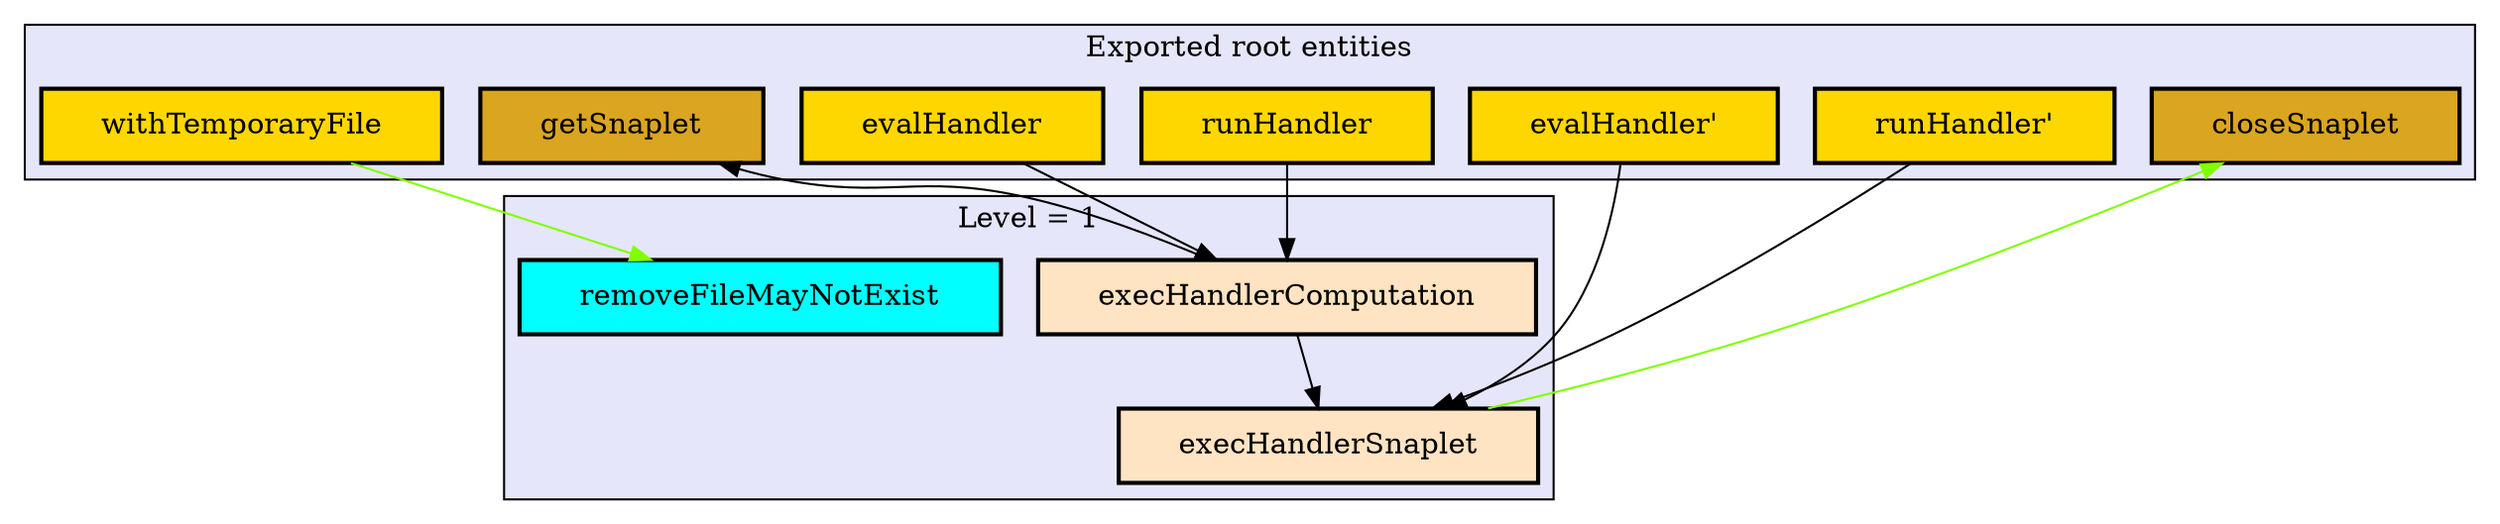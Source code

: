 digraph "Levels within Snap.Snaplet.Test" {
    node [margin="0.4,0.1"
         ,style=filled];
    subgraph cluster_0 {
        graph [label="Exported root entities"
              ,style=filled
              ,fillcolor=lavender];
        1 [label=closeSnaplet
          ,shape=box
          ,fillcolor=goldenrod
          ,style="filled,bold"];
        2 [label=evalHandler
          ,shape=box
          ,fillcolor=gold
          ,style="filled,bold"];
        3 [label="evalHandler'"
          ,shape=box
          ,fillcolor=gold
          ,style="filled,bold"];
        6 [label=getSnaplet
          ,shape=box
          ,fillcolor=goldenrod
          ,style="filled,bold"];
        8 [label=runHandler
          ,shape=box
          ,fillcolor=gold
          ,style="filled,bold"];
        9 [label="runHandler'"
          ,shape=box
          ,fillcolor=gold
          ,style="filled,bold"];
        10 [label=withTemporaryFile
           ,shape=box
           ,fillcolor=gold
           ,style="filled,bold"];
    }
    subgraph cluster_1 {
        graph [label="Level = 1"
              ,style=filled
              ,fillcolor=lavender];
        4 [label=execHandlerComputation
          ,shape=box
          ,fillcolor=bisque
          ,style="filled,bold"];
        5 [label=execHandlerSnaplet
          ,shape=box
          ,fillcolor=bisque
          ,style="filled,bold"];
        7 [label=removeFileMayNotExist
          ,shape=box
          ,fillcolor=cyan
          ,style="filled,bold"];
    }
    2 -> 4 [penwidth=1,color=black];
    3 -> 5 [penwidth=1,color=black];
    4 -> 5 [penwidth=1,color=black];
    4 -> 6 [penwidth=1,color=black];
    5 -> 1 [penwidth=1
           ,color=chartreuse];
    8 -> 4 [penwidth=1,color=black];
    9 -> 5 [penwidth=1,color=black];
    10 -> 7 [penwidth=1
            ,color=chartreuse];
}
